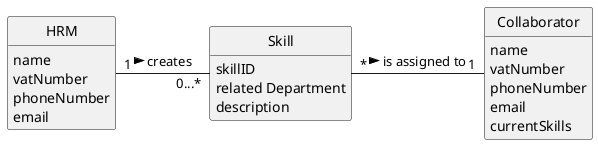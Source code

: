 @startuml
skinparam monochrome true
skinparam packageStyle rectangle
skinparam shadowing false

'left to right direction

skinparam classAttributeIconSize 0

hide circle
hide methods

'title Domain Model

'class Platform {
'  -description
'}

class HRM {
    name
    vatNumber
    phoneNumber
    email
}

class Skill {
    skillID
    related Department
    description
}

class Collaborator {
    name
    vatNumber
    phoneNumber
    email
    currentSkills
}


'class User {
'    name
'    email
'    password
'}

'Platform "1" -- "*" HRM : has registered >
'Platform "1" -- "*" Category : defines >
HRM "1" - "0...*" Skill: creates >
'Skill "*" -- "1" HRM: created by >
'HRM "0..1" -- "1" User: acts as >
Skill "*" - "1" Collaborator: is assigned to >
@enduml